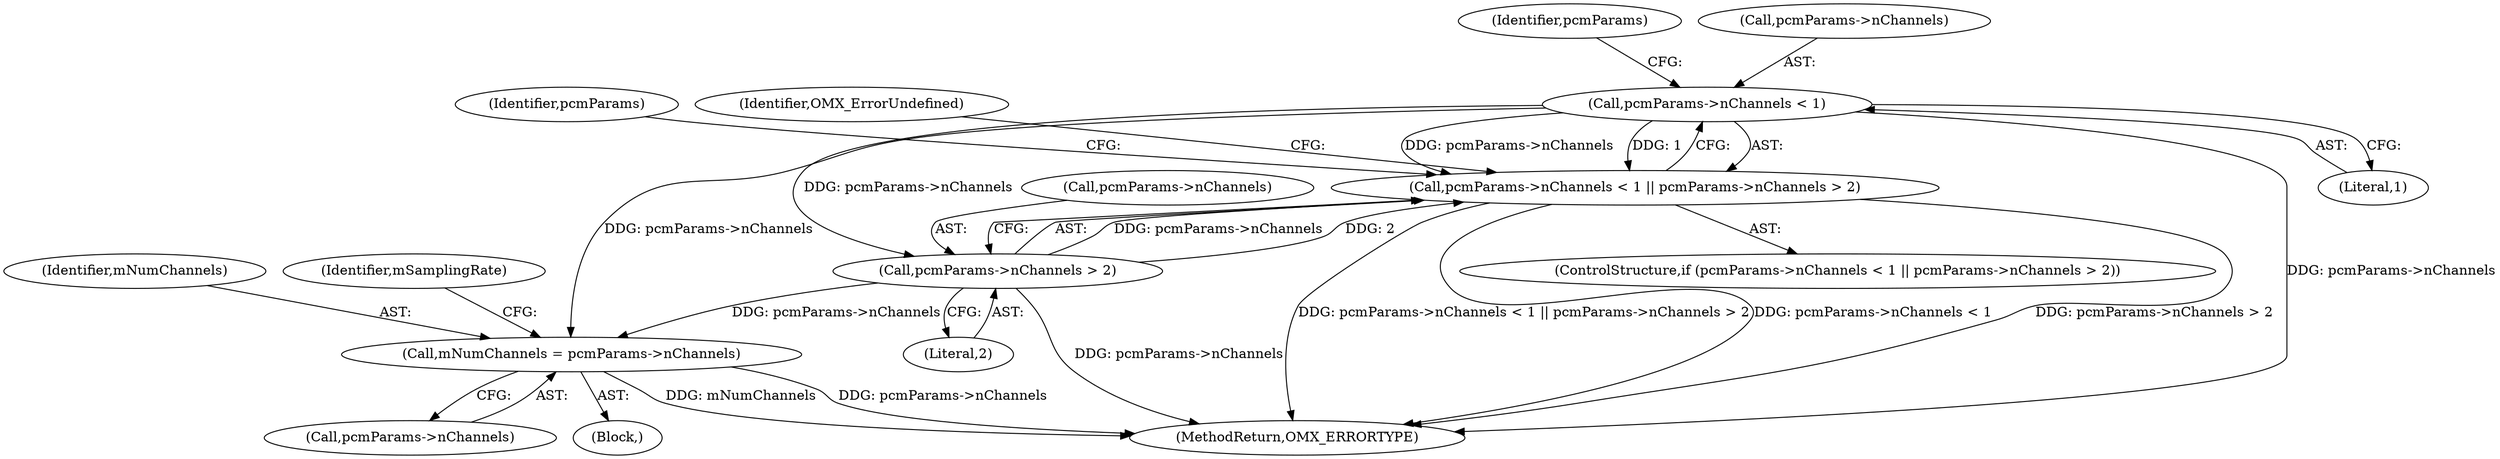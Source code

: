 digraph "0_Android_295c883fe3105b19bcd0f9e07d54c6b589fc5bff_20@pointer" {
"1000139" [label="(Call,pcmParams->nChannels < 1)"];
"1000138" [label="(Call,pcmParams->nChannels < 1 || pcmParams->nChannels > 2)"];
"1000144" [label="(Call,pcmParams->nChannels > 2)"];
"1000159" [label="(Call,mNumChannels = pcmParams->nChannels)"];
"1000144" [label="(Call,pcmParams->nChannels > 2)"];
"1000143" [label="(Literal,1)"];
"1000161" [label="(Call,pcmParams->nChannels)"];
"1000155" [label="(Identifier,pcmParams)"];
"1000226" [label="(MethodReturn,OMX_ERRORTYPE)"];
"1000146" [label="(Identifier,pcmParams)"];
"1000159" [label="(Call,mNumChannels = pcmParams->nChannels)"];
"1000140" [label="(Call,pcmParams->nChannels)"];
"1000137" [label="(ControlStructure,if (pcmParams->nChannels < 1 || pcmParams->nChannels > 2))"];
"1000158" [label="(Block,)"];
"1000160" [label="(Identifier,mNumChannels)"];
"1000139" [label="(Call,pcmParams->nChannels < 1)"];
"1000145" [label="(Call,pcmParams->nChannels)"];
"1000151" [label="(Identifier,OMX_ErrorUndefined)"];
"1000138" [label="(Call,pcmParams->nChannels < 1 || pcmParams->nChannels > 2)"];
"1000148" [label="(Literal,2)"];
"1000165" [label="(Identifier,mSamplingRate)"];
"1000139" -> "1000138"  [label="AST: "];
"1000139" -> "1000143"  [label="CFG: "];
"1000140" -> "1000139"  [label="AST: "];
"1000143" -> "1000139"  [label="AST: "];
"1000146" -> "1000139"  [label="CFG: "];
"1000138" -> "1000139"  [label="CFG: "];
"1000139" -> "1000226"  [label="DDG: pcmParams->nChannels"];
"1000139" -> "1000138"  [label="DDG: pcmParams->nChannels"];
"1000139" -> "1000138"  [label="DDG: 1"];
"1000139" -> "1000144"  [label="DDG: pcmParams->nChannels"];
"1000139" -> "1000159"  [label="DDG: pcmParams->nChannels"];
"1000138" -> "1000137"  [label="AST: "];
"1000138" -> "1000144"  [label="CFG: "];
"1000144" -> "1000138"  [label="AST: "];
"1000151" -> "1000138"  [label="CFG: "];
"1000155" -> "1000138"  [label="CFG: "];
"1000138" -> "1000226"  [label="DDG: pcmParams->nChannels < 1 || pcmParams->nChannels > 2"];
"1000138" -> "1000226"  [label="DDG: pcmParams->nChannels < 1"];
"1000138" -> "1000226"  [label="DDG: pcmParams->nChannels > 2"];
"1000144" -> "1000138"  [label="DDG: pcmParams->nChannels"];
"1000144" -> "1000138"  [label="DDG: 2"];
"1000144" -> "1000148"  [label="CFG: "];
"1000145" -> "1000144"  [label="AST: "];
"1000148" -> "1000144"  [label="AST: "];
"1000144" -> "1000226"  [label="DDG: pcmParams->nChannels"];
"1000144" -> "1000159"  [label="DDG: pcmParams->nChannels"];
"1000159" -> "1000158"  [label="AST: "];
"1000159" -> "1000161"  [label="CFG: "];
"1000160" -> "1000159"  [label="AST: "];
"1000161" -> "1000159"  [label="AST: "];
"1000165" -> "1000159"  [label="CFG: "];
"1000159" -> "1000226"  [label="DDG: mNumChannels"];
"1000159" -> "1000226"  [label="DDG: pcmParams->nChannels"];
}

